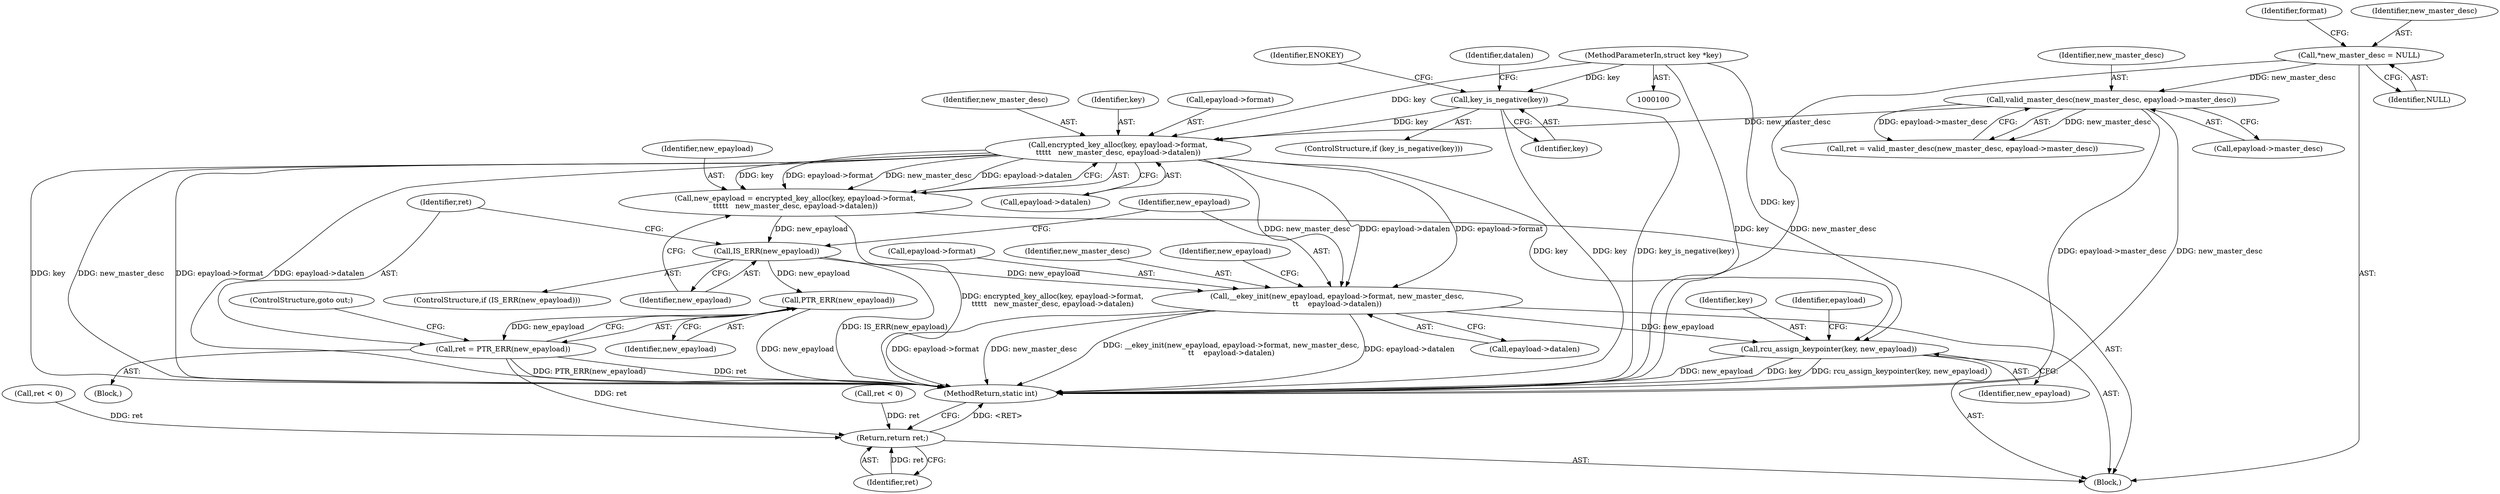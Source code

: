 digraph "0_linux_363b02dab09b3226f3bd1420dad9c72b79a42a76_2@API" {
"1000209" [label="(Call,encrypted_key_alloc(key, epayload->format,\n\t\t\t\t\t   new_master_desc, epayload->datalen))"];
"1000135" [label="(Call,key_is_negative(key))"];
"1000101" [label="(MethodParameterIn,struct key *key)"];
"1000197" [label="(Call,valid_master_desc(new_master_desc, epayload->master_desc))"];
"1000117" [label="(Call,*new_master_desc = NULL)"];
"1000207" [label="(Call,new_epayload = encrypted_key_alloc(key, epayload->format,\n\t\t\t\t\t   new_master_desc, epayload->datalen))"];
"1000219" [label="(Call,IS_ERR(new_epayload))"];
"1000224" [label="(Call,PTR_ERR(new_epayload))"];
"1000222" [label="(Call,ret = PTR_ERR(new_epayload))"];
"1000266" [label="(Return,return ret;)"];
"1000227" [label="(Call,__ekey_init(new_epayload, epayload->format, new_master_desc,\n\t\t    epayload->datalen))"];
"1000254" [label="(Call,rcu_assign_keypointer(key, new_epayload))"];
"1000222" [label="(Call,ret = PTR_ERR(new_epayload))"];
"1000210" [label="(Identifier,key)"];
"1000219" [label="(Call,IS_ERR(new_epayload))"];
"1000117" [label="(Call,*new_master_desc = NULL)"];
"1000221" [label="(Block,)"];
"1000203" [label="(Call,ret < 0)"];
"1000211" [label="(Call,epayload->format)"];
"1000208" [label="(Identifier,new_epayload)"];
"1000220" [label="(Identifier,new_epayload)"];
"1000266" [label="(Return,return ret;)"];
"1000122" [label="(Identifier,format)"];
"1000218" [label="(ControlStructure,if (IS_ERR(new_epayload)))"];
"1000214" [label="(Identifier,new_master_desc)"];
"1000233" [label="(Call,epayload->datalen)"];
"1000228" [label="(Identifier,new_epayload)"];
"1000229" [label="(Call,epayload->format)"];
"1000227" [label="(Call,__ekey_init(new_epayload, epayload->format, new_master_desc,\n\t\t    epayload->datalen))"];
"1000232" [label="(Identifier,new_master_desc)"];
"1000207" [label="(Call,new_epayload = encrypted_key_alloc(key, epayload->format,\n\t\t\t\t\t   new_master_desc, epayload->datalen))"];
"1000254" [label="(Call,rcu_assign_keypointer(key, new_epayload))"];
"1000101" [label="(MethodParameterIn,struct key *key)"];
"1000267" [label="(Identifier,ret)"];
"1000135" [label="(Call,key_is_negative(key))"];
"1000139" [label="(Identifier,ENOKEY)"];
"1000118" [label="(Identifier,new_master_desc)"];
"1000238" [label="(Identifier,new_epayload)"];
"1000199" [label="(Call,epayload->master_desc)"];
"1000119" [label="(Identifier,NULL)"];
"1000209" [label="(Call,encrypted_key_alloc(key, epayload->format,\n\t\t\t\t\t   new_master_desc, epayload->datalen))"];
"1000256" [label="(Identifier,new_epayload)"];
"1000143" [label="(Identifier,datalen)"];
"1000136" [label="(Identifier,key)"];
"1000195" [label="(Call,ret = valid_master_desc(new_master_desc, epayload->master_desc))"];
"1000103" [label="(Block,)"];
"1000224" [label="(Call,PTR_ERR(new_epayload))"];
"1000255" [label="(Identifier,key)"];
"1000215" [label="(Call,epayload->datalen)"];
"1000223" [label="(Identifier,ret)"];
"1000225" [label="(Identifier,new_epayload)"];
"1000134" [label="(ControlStructure,if (key_is_negative(key)))"];
"1000260" [label="(Identifier,epayload)"];
"1000198" [label="(Identifier,new_master_desc)"];
"1000191" [label="(Call,ret < 0)"];
"1000226" [label="(ControlStructure,goto out;)"];
"1000197" [label="(Call,valid_master_desc(new_master_desc, epayload->master_desc))"];
"1000268" [label="(MethodReturn,static int)"];
"1000209" -> "1000207"  [label="AST: "];
"1000209" -> "1000215"  [label="CFG: "];
"1000210" -> "1000209"  [label="AST: "];
"1000211" -> "1000209"  [label="AST: "];
"1000214" -> "1000209"  [label="AST: "];
"1000215" -> "1000209"  [label="AST: "];
"1000207" -> "1000209"  [label="CFG: "];
"1000209" -> "1000268"  [label="DDG: key"];
"1000209" -> "1000268"  [label="DDG: new_master_desc"];
"1000209" -> "1000268"  [label="DDG: epayload->format"];
"1000209" -> "1000268"  [label="DDG: epayload->datalen"];
"1000209" -> "1000207"  [label="DDG: key"];
"1000209" -> "1000207"  [label="DDG: epayload->format"];
"1000209" -> "1000207"  [label="DDG: new_master_desc"];
"1000209" -> "1000207"  [label="DDG: epayload->datalen"];
"1000135" -> "1000209"  [label="DDG: key"];
"1000101" -> "1000209"  [label="DDG: key"];
"1000197" -> "1000209"  [label="DDG: new_master_desc"];
"1000209" -> "1000227"  [label="DDG: epayload->format"];
"1000209" -> "1000227"  [label="DDG: new_master_desc"];
"1000209" -> "1000227"  [label="DDG: epayload->datalen"];
"1000209" -> "1000254"  [label="DDG: key"];
"1000135" -> "1000134"  [label="AST: "];
"1000135" -> "1000136"  [label="CFG: "];
"1000136" -> "1000135"  [label="AST: "];
"1000139" -> "1000135"  [label="CFG: "];
"1000143" -> "1000135"  [label="CFG: "];
"1000135" -> "1000268"  [label="DDG: key_is_negative(key)"];
"1000135" -> "1000268"  [label="DDG: key"];
"1000101" -> "1000135"  [label="DDG: key"];
"1000101" -> "1000100"  [label="AST: "];
"1000101" -> "1000268"  [label="DDG: key"];
"1000101" -> "1000254"  [label="DDG: key"];
"1000197" -> "1000195"  [label="AST: "];
"1000197" -> "1000199"  [label="CFG: "];
"1000198" -> "1000197"  [label="AST: "];
"1000199" -> "1000197"  [label="AST: "];
"1000195" -> "1000197"  [label="CFG: "];
"1000197" -> "1000268"  [label="DDG: epayload->master_desc"];
"1000197" -> "1000268"  [label="DDG: new_master_desc"];
"1000197" -> "1000195"  [label="DDG: new_master_desc"];
"1000197" -> "1000195"  [label="DDG: epayload->master_desc"];
"1000117" -> "1000197"  [label="DDG: new_master_desc"];
"1000117" -> "1000103"  [label="AST: "];
"1000117" -> "1000119"  [label="CFG: "];
"1000118" -> "1000117"  [label="AST: "];
"1000119" -> "1000117"  [label="AST: "];
"1000122" -> "1000117"  [label="CFG: "];
"1000117" -> "1000268"  [label="DDG: new_master_desc"];
"1000207" -> "1000103"  [label="AST: "];
"1000208" -> "1000207"  [label="AST: "];
"1000220" -> "1000207"  [label="CFG: "];
"1000207" -> "1000268"  [label="DDG: encrypted_key_alloc(key, epayload->format,\n\t\t\t\t\t   new_master_desc, epayload->datalen)"];
"1000207" -> "1000219"  [label="DDG: new_epayload"];
"1000219" -> "1000218"  [label="AST: "];
"1000219" -> "1000220"  [label="CFG: "];
"1000220" -> "1000219"  [label="AST: "];
"1000223" -> "1000219"  [label="CFG: "];
"1000228" -> "1000219"  [label="CFG: "];
"1000219" -> "1000268"  [label="DDG: IS_ERR(new_epayload)"];
"1000219" -> "1000224"  [label="DDG: new_epayload"];
"1000219" -> "1000227"  [label="DDG: new_epayload"];
"1000224" -> "1000222"  [label="AST: "];
"1000224" -> "1000225"  [label="CFG: "];
"1000225" -> "1000224"  [label="AST: "];
"1000222" -> "1000224"  [label="CFG: "];
"1000224" -> "1000268"  [label="DDG: new_epayload"];
"1000224" -> "1000222"  [label="DDG: new_epayload"];
"1000222" -> "1000221"  [label="AST: "];
"1000223" -> "1000222"  [label="AST: "];
"1000226" -> "1000222"  [label="CFG: "];
"1000222" -> "1000268"  [label="DDG: ret"];
"1000222" -> "1000268"  [label="DDG: PTR_ERR(new_epayload)"];
"1000222" -> "1000266"  [label="DDG: ret"];
"1000266" -> "1000103"  [label="AST: "];
"1000266" -> "1000267"  [label="CFG: "];
"1000267" -> "1000266"  [label="AST: "];
"1000268" -> "1000266"  [label="CFG: "];
"1000266" -> "1000268"  [label="DDG: <RET>"];
"1000267" -> "1000266"  [label="DDG: ret"];
"1000191" -> "1000266"  [label="DDG: ret"];
"1000203" -> "1000266"  [label="DDG: ret"];
"1000227" -> "1000103"  [label="AST: "];
"1000227" -> "1000233"  [label="CFG: "];
"1000228" -> "1000227"  [label="AST: "];
"1000229" -> "1000227"  [label="AST: "];
"1000232" -> "1000227"  [label="AST: "];
"1000233" -> "1000227"  [label="AST: "];
"1000238" -> "1000227"  [label="CFG: "];
"1000227" -> "1000268"  [label="DDG: __ekey_init(new_epayload, epayload->format, new_master_desc,\n\t\t    epayload->datalen)"];
"1000227" -> "1000268"  [label="DDG: epayload->datalen"];
"1000227" -> "1000268"  [label="DDG: epayload->format"];
"1000227" -> "1000268"  [label="DDG: new_master_desc"];
"1000227" -> "1000254"  [label="DDG: new_epayload"];
"1000254" -> "1000103"  [label="AST: "];
"1000254" -> "1000256"  [label="CFG: "];
"1000255" -> "1000254"  [label="AST: "];
"1000256" -> "1000254"  [label="AST: "];
"1000260" -> "1000254"  [label="CFG: "];
"1000254" -> "1000268"  [label="DDG: key"];
"1000254" -> "1000268"  [label="DDG: rcu_assign_keypointer(key, new_epayload)"];
"1000254" -> "1000268"  [label="DDG: new_epayload"];
}

